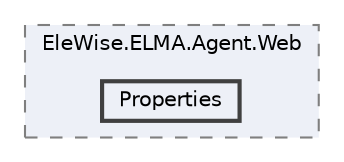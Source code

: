 digraph "Web/Modules/EleWise.ELMA.Agent.Web/Properties"
{
 // LATEX_PDF_SIZE
  bgcolor="transparent";
  edge [fontname=Helvetica,fontsize=10,labelfontname=Helvetica,labelfontsize=10];
  node [fontname=Helvetica,fontsize=10,shape=box,height=0.2,width=0.4];
  compound=true
  subgraph clusterdir_8ef1861e78f48337b80cfa4094975b4c {
    graph [ bgcolor="#edf0f7", pencolor="grey50", label="EleWise.ELMA.Agent.Web", fontname=Helvetica,fontsize=10 style="filled,dashed", URL="dir_8ef1861e78f48337b80cfa4094975b4c.html",tooltip=""]
  dir_42bd5208bfd6806b701715fb86972fc3 [label="Properties", fillcolor="#edf0f7", color="grey25", style="filled,bold", URL="dir_42bd5208bfd6806b701715fb86972fc3.html",tooltip=""];
  }
}
